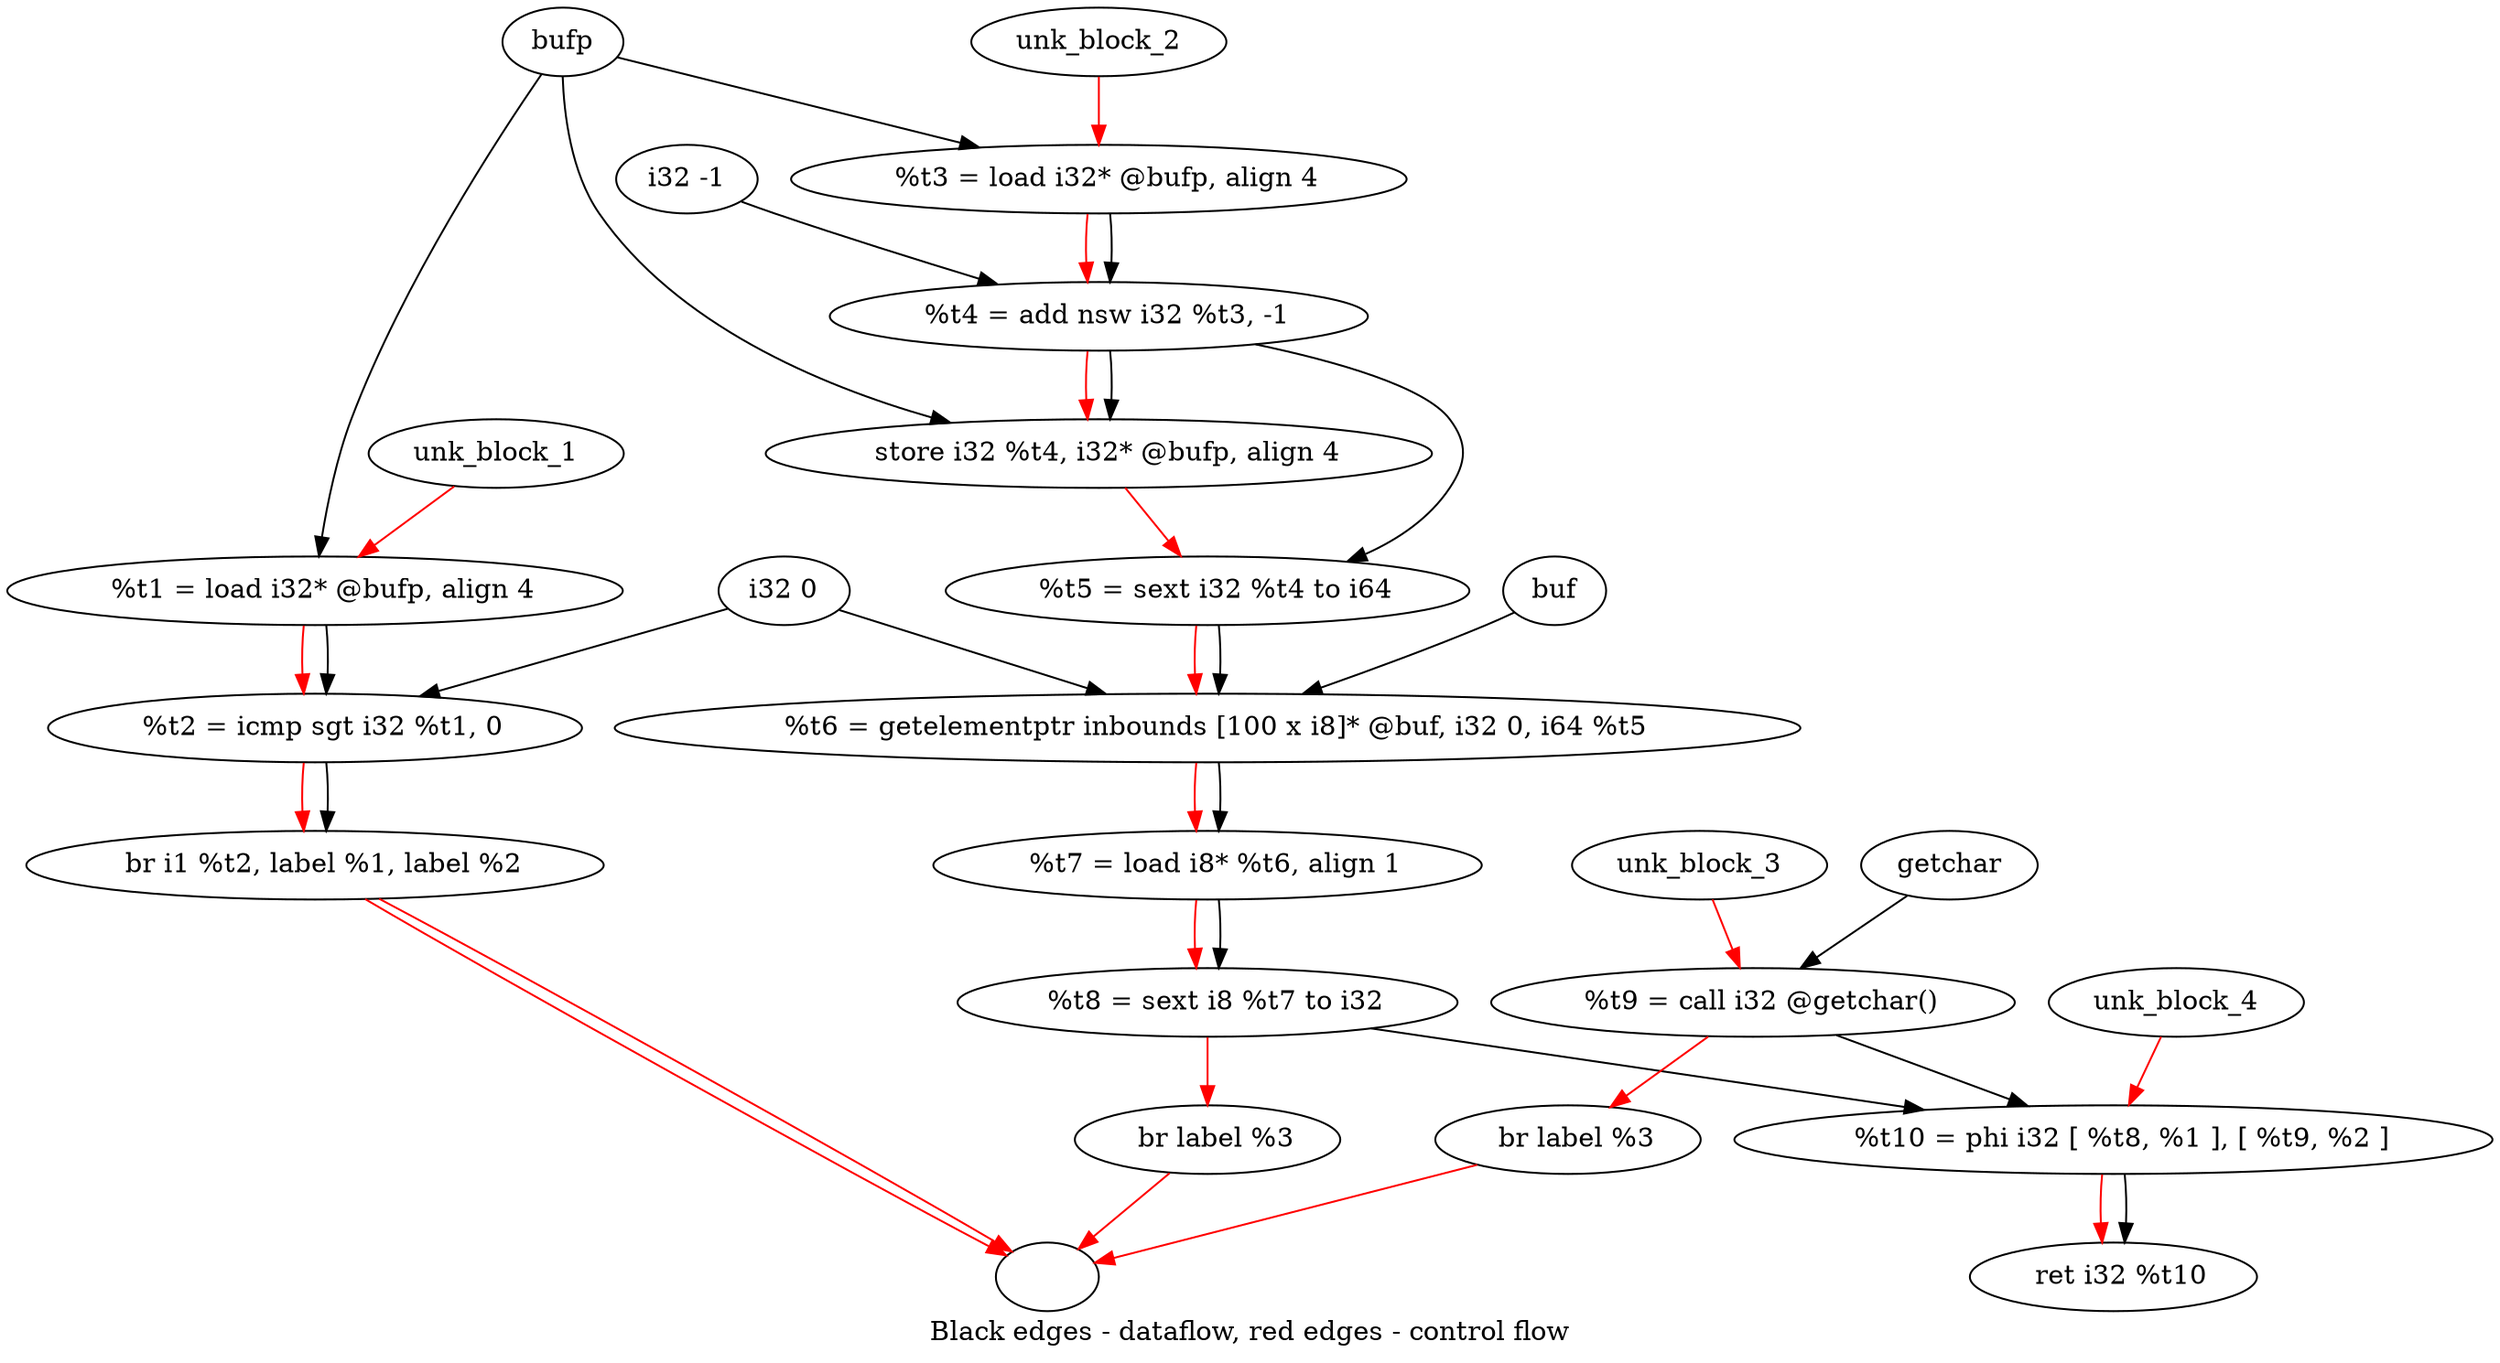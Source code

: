 digraph G {
compound=true
label="Black edges - dataflow, red edges - control flow"
"t1" [label="  %t1 = load i32* @bufp, align 4"]
"t2" [label="  %t2 = icmp sgt i32 %t1, 0"]
"_1" [label="  br i1 %t2, label %1, label %2"]
"unk_block_1" -> "t1"[color=red]
"bufp" -> "t1"
"t1" -> "t2"[color=red weight=2]
"t1" -> "t2"
"i32 0" -> "t2"
"t2" -> "_1"[color=red weight=2]
"t2" -> "_1"
"_1" -> ""[color=red]
"_1" -> ""[color=red]

"t3" [label="  %t3 = load i32* @bufp, align 4"]
"t4" [label="  %t4 = add nsw i32 %t3, -1"]
"_2" [label="  store i32 %t4, i32* @bufp, align 4"]
"t5" [label="  %t5 = sext i32 %t4 to i64"]
"t6" [label="  %t6 = getelementptr inbounds [100 x i8]* @buf, i32 0, i64 %t5"]
"t7" [label="  %t7 = load i8* %t6, align 1"]
"t8" [label="  %t8 = sext i8 %t7 to i32"]
"_3" [label="  br label %3"]
"unk_block_2" -> "t3"[color=red]
"bufp" -> "t3"
"t3" -> "t4"[color=red weight=2]
"t3" -> "t4"
"i32 -1" -> "t4"
"t4" -> "_2"[color=red weight=2]
"t4" -> "_2"
"bufp" -> "_2"
"_2" -> "t5"[color=red weight=2]
"t4" -> "t5"
"t5" -> "t6"[color=red weight=2]
"buf" -> "t6"
"i32 0" -> "t6"
"t5" -> "t6"
"t6" -> "t7"[color=red weight=2]
"t6" -> "t7"
"t7" -> "t8"[color=red weight=2]
"t7" -> "t8"
"t8" -> "_3"[color=red weight=2]
"_3" -> ""[color=red]

"t9" [label="  %t9 = call i32 @getchar()"]
"_4" [label="  br label %3"]
"unk_block_3" -> "t9"[color=red]
"getchar" -> "t9"
"t9" -> "_4"[color=red weight=2]
"_4" -> ""[color=red]

"t10" [label="  %t10 = phi i32 [ %t8, %1 ], [ %t9, %2 ]"]
"_5" [label="  ret i32 %t10"]
"unk_block_4" -> "t10"[color=red]
"t8" -> "t10"
"t9" -> "t10"
"t10" -> "_5"[color=red weight=2]
"t10" -> "_5"

}
